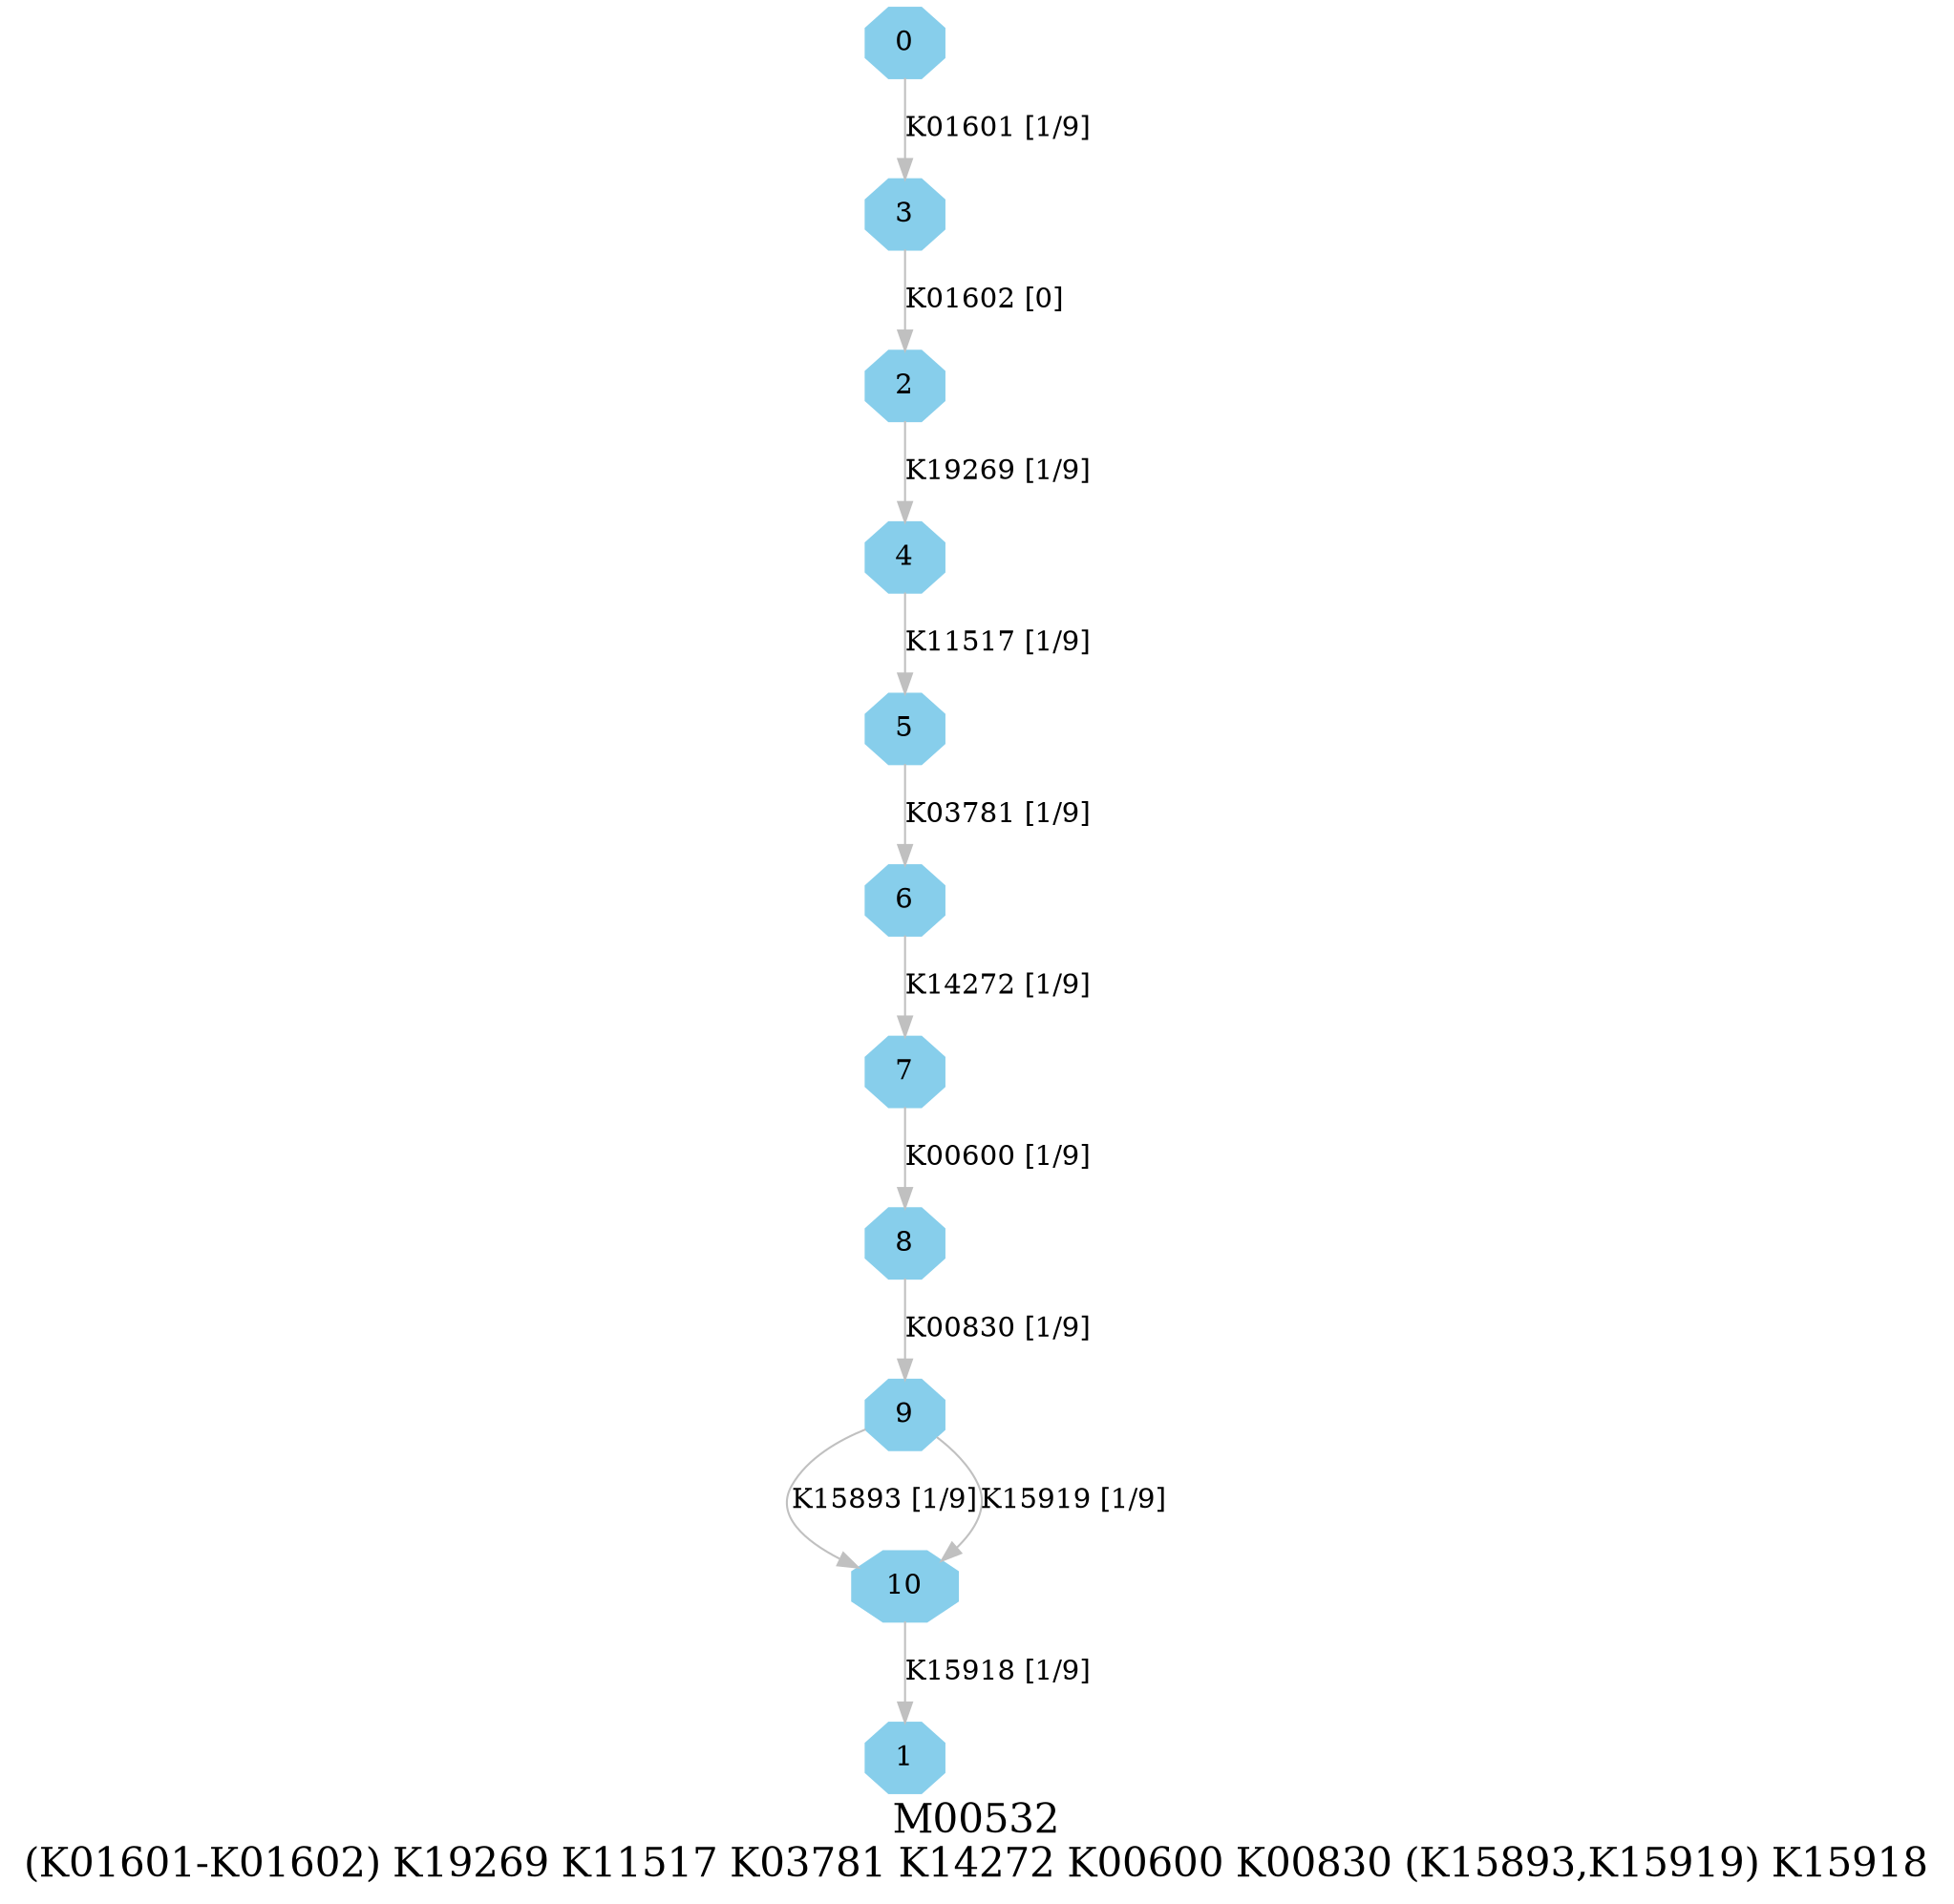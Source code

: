 digraph G {
graph [label="M00532
(K01601-K01602) K19269 K11517 K03781 K14272 K00600 K00830 (K15893,K15919) K15918",fontsize=20];
node [shape=box,style=filled];
edge [len=3,color=grey];
{node [width=.3,height=.3,shape=octagon,style=filled,color=skyblue] 0 1 2 3 4 5 6 7 8 9 10 }
0 -> 3 [label="K01601 [1/9]"];
2 -> 4 [label="K19269 [1/9]"];
3 -> 2 [label="K01602 [0]"];
4 -> 5 [label="K11517 [1/9]"];
5 -> 6 [label="K03781 [1/9]"];
6 -> 7 [label="K14272 [1/9]"];
7 -> 8 [label="K00600 [1/9]"];
8 -> 9 [label="K00830 [1/9]"];
9 -> 10 [label="K15893 [1/9]"];
9 -> 10 [label="K15919 [1/9]"];
10 -> 1 [label="K15918 [1/9]"];
}